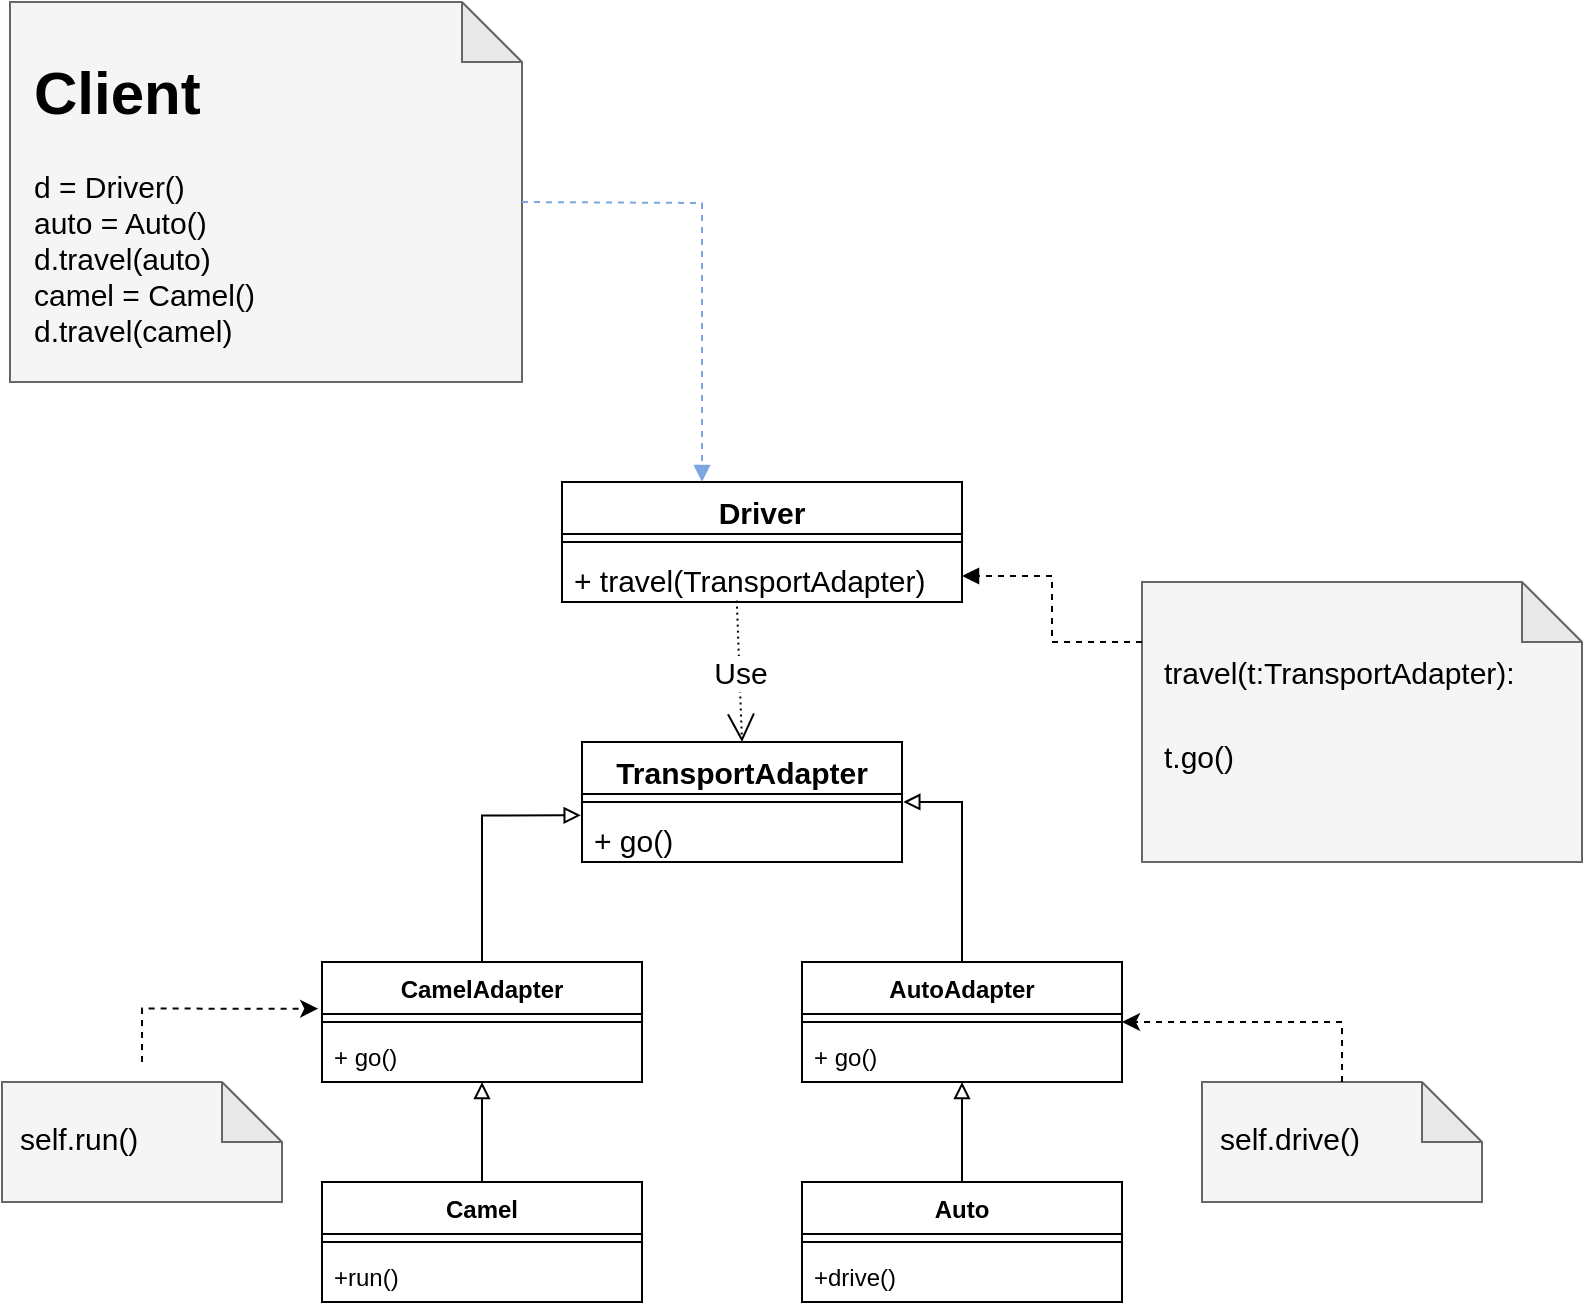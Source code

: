 <mxfile version="21.1.2" type="device">
  <diagram name="Page-1" id="iRtx6iVOKkTvdw6Xl1tW">
    <mxGraphModel dx="1206" dy="1917" grid="1" gridSize="10" guides="1" tooltips="1" connect="1" arrows="1" fold="1" page="1" pageScale="1" pageWidth="850" pageHeight="1100" math="0" shadow="0">
      <root>
        <mxCell id="0" />
        <mxCell id="1" parent="0" />
        <mxCell id="mapsuULHoiAgoTRXSvPn-34" style="edgeStyle=orthogonalEdgeStyle;rounded=0;orthogonalLoop=1;jettySize=auto;html=1;entryX=0.5;entryY=1;entryDx=0;entryDy=0;entryPerimeter=0;fontSize=15;endArrow=block;endFill=0;" parent="1" source="mapsuULHoiAgoTRXSvPn-1" target="mapsuULHoiAgoTRXSvPn-11" edge="1">
          <mxGeometry relative="1" as="geometry" />
        </mxCell>
        <mxCell id="mapsuULHoiAgoTRXSvPn-1" value="Camel" style="swimlane;fontStyle=1;align=center;verticalAlign=top;childLayout=stackLayout;horizontal=1;startSize=26;horizontalStack=0;resizeParent=1;resizeParentMax=0;resizeLast=0;collapsible=1;marginBottom=0;" parent="1" vertex="1">
          <mxGeometry x="170" y="310" width="160" height="60" as="geometry" />
        </mxCell>
        <mxCell id="mapsuULHoiAgoTRXSvPn-3" value="" style="line;strokeWidth=1;fillColor=none;align=left;verticalAlign=middle;spacingTop=-1;spacingLeft=3;spacingRight=3;rotatable=0;labelPosition=right;points=[];portConstraint=eastwest;strokeColor=inherit;" parent="mapsuULHoiAgoTRXSvPn-1" vertex="1">
          <mxGeometry y="26" width="160" height="8" as="geometry" />
        </mxCell>
        <mxCell id="mapsuULHoiAgoTRXSvPn-4" value="+run()" style="text;strokeColor=none;fillColor=none;align=left;verticalAlign=top;spacingLeft=4;spacingRight=4;overflow=hidden;rotatable=0;points=[[0,0.5],[1,0.5]];portConstraint=eastwest;" parent="mapsuULHoiAgoTRXSvPn-1" vertex="1">
          <mxGeometry y="34" width="160" height="26" as="geometry" />
        </mxCell>
        <mxCell id="mapsuULHoiAgoTRXSvPn-35" style="edgeStyle=orthogonalEdgeStyle;rounded=0;orthogonalLoop=1;jettySize=auto;html=1;entryX=0.5;entryY=1;entryDx=0;entryDy=0;entryPerimeter=0;fontSize=15;endArrow=block;endFill=0;" parent="1" source="mapsuULHoiAgoTRXSvPn-5" target="mapsuULHoiAgoTRXSvPn-15" edge="1">
          <mxGeometry relative="1" as="geometry" />
        </mxCell>
        <mxCell id="mapsuULHoiAgoTRXSvPn-5" value="Auto" style="swimlane;fontStyle=1;align=center;verticalAlign=top;childLayout=stackLayout;horizontal=1;startSize=26;horizontalStack=0;resizeParent=1;resizeParentMax=0;resizeLast=0;collapsible=1;marginBottom=0;" parent="1" vertex="1">
          <mxGeometry x="410" y="310" width="160" height="60" as="geometry" />
        </mxCell>
        <mxCell id="mapsuULHoiAgoTRXSvPn-6" value="" style="line;strokeWidth=1;fillColor=none;align=left;verticalAlign=middle;spacingTop=-1;spacingLeft=3;spacingRight=3;rotatable=0;labelPosition=right;points=[];portConstraint=eastwest;strokeColor=inherit;" parent="mapsuULHoiAgoTRXSvPn-5" vertex="1">
          <mxGeometry y="26" width="160" height="8" as="geometry" />
        </mxCell>
        <mxCell id="mapsuULHoiAgoTRXSvPn-7" value="+drive()" style="text;strokeColor=none;fillColor=none;align=left;verticalAlign=top;spacingLeft=4;spacingRight=4;overflow=hidden;rotatable=0;points=[[0,0.5],[1,0.5]];portConstraint=eastwest;" parent="mapsuULHoiAgoTRXSvPn-5" vertex="1">
          <mxGeometry y="34" width="160" height="26" as="geometry" />
        </mxCell>
        <mxCell id="mapsuULHoiAgoTRXSvPn-31" style="edgeStyle=orthogonalEdgeStyle;rounded=0;orthogonalLoop=1;jettySize=auto;html=1;entryX=-0.004;entryY=0.103;entryDx=0;entryDy=0;entryPerimeter=0;fontSize=15;endArrow=block;endFill=0;" parent="1" source="mapsuULHoiAgoTRXSvPn-8" target="mapsuULHoiAgoTRXSvPn-30" edge="1">
          <mxGeometry relative="1" as="geometry" />
        </mxCell>
        <mxCell id="mapsuULHoiAgoTRXSvPn-8" value="CamelAdapter" style="swimlane;fontStyle=1;align=center;verticalAlign=top;childLayout=stackLayout;horizontal=1;startSize=26;horizontalStack=0;resizeParent=1;resizeParentMax=0;resizeLast=0;collapsible=1;marginBottom=0;" parent="1" vertex="1">
          <mxGeometry x="170" y="200" width="160" height="60" as="geometry" />
        </mxCell>
        <mxCell id="mapsuULHoiAgoTRXSvPn-10" value="" style="line;strokeWidth=1;fillColor=none;align=left;verticalAlign=middle;spacingTop=-1;spacingLeft=3;spacingRight=3;rotatable=0;labelPosition=right;points=[];portConstraint=eastwest;strokeColor=inherit;" parent="mapsuULHoiAgoTRXSvPn-8" vertex="1">
          <mxGeometry y="26" width="160" height="8" as="geometry" />
        </mxCell>
        <mxCell id="mapsuULHoiAgoTRXSvPn-11" value="+ go()" style="text;strokeColor=none;fillColor=none;align=left;verticalAlign=top;spacingLeft=4;spacingRight=4;overflow=hidden;rotatable=0;points=[[0,0.5],[1,0.5]];portConstraint=eastwest;" parent="mapsuULHoiAgoTRXSvPn-8" vertex="1">
          <mxGeometry y="34" width="160" height="26" as="geometry" />
        </mxCell>
        <mxCell id="mapsuULHoiAgoTRXSvPn-32" style="edgeStyle=orthogonalEdgeStyle;rounded=0;orthogonalLoop=1;jettySize=auto;html=1;entryX=1.004;entryY=-0.154;entryDx=0;entryDy=0;entryPerimeter=0;fontSize=15;endArrow=block;endFill=0;" parent="1" source="mapsuULHoiAgoTRXSvPn-13" target="mapsuULHoiAgoTRXSvPn-30" edge="1">
          <mxGeometry relative="1" as="geometry" />
        </mxCell>
        <mxCell id="mapsuULHoiAgoTRXSvPn-13" value="AutoAdapter" style="swimlane;fontStyle=1;align=center;verticalAlign=top;childLayout=stackLayout;horizontal=1;startSize=26;horizontalStack=0;resizeParent=1;resizeParentMax=0;resizeLast=0;collapsible=1;marginBottom=0;" parent="1" vertex="1">
          <mxGeometry x="410" y="200" width="160" height="60" as="geometry" />
        </mxCell>
        <mxCell id="mapsuULHoiAgoTRXSvPn-14" value="" style="line;strokeWidth=1;fillColor=none;align=left;verticalAlign=middle;spacingTop=-1;spacingLeft=3;spacingRight=3;rotatable=0;labelPosition=right;points=[];portConstraint=eastwest;strokeColor=inherit;" parent="mapsuULHoiAgoTRXSvPn-13" vertex="1">
          <mxGeometry y="26" width="160" height="8" as="geometry" />
        </mxCell>
        <mxCell id="mapsuULHoiAgoTRXSvPn-15" value="+ go()" style="text;strokeColor=none;fillColor=none;align=left;verticalAlign=top;spacingLeft=4;spacingRight=4;overflow=hidden;rotatable=0;points=[[0,0.5],[1,0.5]];portConstraint=eastwest;" parent="mapsuULHoiAgoTRXSvPn-13" vertex="1">
          <mxGeometry y="34" width="160" height="26" as="geometry" />
        </mxCell>
        <mxCell id="mapsuULHoiAgoTRXSvPn-16" value="" style="group;" parent="1" vertex="1" connectable="0">
          <mxGeometry x="10" y="260" width="140" height="60" as="geometry" />
        </mxCell>
        <mxCell id="mapsuULHoiAgoTRXSvPn-17" value="" style="shape=note;whiteSpace=wrap;html=1;backgroundOutline=1;darkOpacity=0.05;fillColor=#f5f5f5;fontColor=#333333;strokeColor=#666666;" parent="mapsuULHoiAgoTRXSvPn-16" vertex="1">
          <mxGeometry width="140" height="60" as="geometry" />
        </mxCell>
        <mxCell id="mapsuULHoiAgoTRXSvPn-18" value="&lt;h1&gt;&lt;span style=&quot;font-weight: normal;&quot;&gt;&lt;font style=&quot;font-size: 15px;&quot;&gt;self.run()&lt;/font&gt;&lt;/span&gt;&lt;/h1&gt;" style="text;html=1;strokeColor=none;fillColor=none;spacing=5;spacingTop=-20;whiteSpace=wrap;overflow=hidden;rounded=0;" parent="mapsuULHoiAgoTRXSvPn-16" vertex="1">
          <mxGeometry x="3.769" y="5.739" width="123.846" height="52.174" as="geometry" />
        </mxCell>
        <mxCell id="mapsuULHoiAgoTRXSvPn-21" style="edgeStyle=orthogonalEdgeStyle;rounded=0;orthogonalLoop=1;jettySize=auto;html=1;entryX=-0.012;entryY=0.389;entryDx=0;entryDy=0;entryPerimeter=0;fontSize=15;dashed=1;" parent="1" target="mapsuULHoiAgoTRXSvPn-8" edge="1">
          <mxGeometry relative="1" as="geometry">
            <mxPoint x="80" y="250" as="sourcePoint" />
            <Array as="points">
              <mxPoint x="80" y="223" />
            </Array>
          </mxGeometry>
        </mxCell>
        <mxCell id="mapsuULHoiAgoTRXSvPn-23" value="" style="group" parent="1" vertex="1" connectable="0">
          <mxGeometry x="610" y="260" width="140" height="60" as="geometry" />
        </mxCell>
        <mxCell id="mapsuULHoiAgoTRXSvPn-24" value="" style="shape=note;whiteSpace=wrap;html=1;backgroundOutline=1;darkOpacity=0.05;fillColor=#f5f5f5;fontColor=#333333;strokeColor=#666666;" parent="mapsuULHoiAgoTRXSvPn-23" vertex="1">
          <mxGeometry width="140" height="60" as="geometry" />
        </mxCell>
        <mxCell id="mapsuULHoiAgoTRXSvPn-25" value="&lt;h1&gt;&lt;span style=&quot;font-weight: normal;&quot;&gt;&lt;font style=&quot;font-size: 15px;&quot;&gt;self.drive()&lt;/font&gt;&lt;/span&gt;&lt;/h1&gt;" style="text;html=1;strokeColor=none;fillColor=none;spacing=5;spacingTop=-20;whiteSpace=wrap;overflow=hidden;rounded=0;" parent="mapsuULHoiAgoTRXSvPn-23" vertex="1">
          <mxGeometry x="3.769" y="5.739" width="123.846" height="52.174" as="geometry" />
        </mxCell>
        <mxCell id="mapsuULHoiAgoTRXSvPn-26" style="edgeStyle=orthogonalEdgeStyle;rounded=0;orthogonalLoop=1;jettySize=auto;html=1;entryX=1;entryY=0.5;entryDx=0;entryDy=0;dashed=1;fontSize=15;exitX=0.5;exitY=0;exitDx=0;exitDy=0;exitPerimeter=0;" parent="1" source="mapsuULHoiAgoTRXSvPn-24" target="mapsuULHoiAgoTRXSvPn-13" edge="1">
          <mxGeometry relative="1" as="geometry" />
        </mxCell>
        <mxCell id="mapsuULHoiAgoTRXSvPn-27" value="TransportAdapter&#xa;" style="swimlane;fontStyle=1;align=center;verticalAlign=top;childLayout=stackLayout;horizontal=1;startSize=26;horizontalStack=0;resizeParent=1;resizeParentMax=0;resizeLast=0;collapsible=1;marginBottom=0;fontSize=15;" parent="1" vertex="1">
          <mxGeometry x="300" y="90" width="160" height="60" as="geometry" />
        </mxCell>
        <mxCell id="mapsuULHoiAgoTRXSvPn-29" value="" style="line;strokeWidth=1;fillColor=none;align=left;verticalAlign=middle;spacingTop=-1;spacingLeft=3;spacingRight=3;rotatable=0;labelPosition=right;points=[];portConstraint=eastwest;strokeColor=inherit;fontSize=15;" parent="mapsuULHoiAgoTRXSvPn-27" vertex="1">
          <mxGeometry y="26" width="160" height="8" as="geometry" />
        </mxCell>
        <mxCell id="mapsuULHoiAgoTRXSvPn-30" value="+ go()" style="text;strokeColor=none;fillColor=none;align=left;verticalAlign=top;spacingLeft=4;spacingRight=4;overflow=hidden;rotatable=0;points=[[0,0.5],[1,0.5]];portConstraint=eastwest;fontSize=15;" parent="mapsuULHoiAgoTRXSvPn-27" vertex="1">
          <mxGeometry y="34" width="160" height="26" as="geometry" />
        </mxCell>
        <mxCell id="mapsuULHoiAgoTRXSvPn-36" value="" style="group;fontSize=15;" parent="1" vertex="1" connectable="0">
          <mxGeometry x="580" y="10" width="220" height="140" as="geometry" />
        </mxCell>
        <mxCell id="mapsuULHoiAgoTRXSvPn-37" value="" style="shape=note;whiteSpace=wrap;html=1;backgroundOutline=1;darkOpacity=0.05;fontSize=15;fillColor=#f5f5f5;fontColor=#333333;strokeColor=#666666;" parent="mapsuULHoiAgoTRXSvPn-36" vertex="1">
          <mxGeometry width="220" height="140" as="geometry" />
        </mxCell>
        <mxCell id="mapsuULHoiAgoTRXSvPn-38" value="&lt;h1 style=&quot;&quot;&gt;&lt;span style=&quot;font-size: 15px; font-weight: 400;&quot;&gt;travel(t:TransportAdapter):&lt;/span&gt;&lt;/h1&gt;&lt;div&gt;&lt;span style=&quot;font-size: 15px; font-weight: 400;&quot;&gt;t.go()&lt;/span&gt;&lt;/div&gt;&lt;div&gt;&lt;span style=&quot;font-size: 15px; font-weight: 400;&quot;&gt;&lt;br&gt;&lt;/span&gt;&lt;/div&gt;" style="text;html=1;spacing=5;spacingTop=-20;whiteSpace=wrap;overflow=hidden;rounded=0;fontSize=15;" parent="mapsuULHoiAgoTRXSvPn-36" vertex="1">
          <mxGeometry x="5.923" y="13.391" width="194.615" height="121.739" as="geometry" />
        </mxCell>
        <mxCell id="mapsuULHoiAgoTRXSvPn-39" value="Driver" style="swimlane;fontStyle=1;align=center;verticalAlign=top;childLayout=stackLayout;horizontal=1;startSize=26;horizontalStack=0;resizeParent=1;resizeParentMax=0;resizeLast=0;collapsible=1;marginBottom=0;fontSize=15;" parent="1" vertex="1">
          <mxGeometry x="290" y="-40" width="200" height="60" as="geometry" />
        </mxCell>
        <mxCell id="mapsuULHoiAgoTRXSvPn-41" value="" style="line;strokeWidth=1;fillColor=none;align=left;verticalAlign=middle;spacingTop=-1;spacingLeft=3;spacingRight=3;rotatable=0;labelPosition=right;points=[];portConstraint=eastwest;strokeColor=inherit;fontSize=15;" parent="mapsuULHoiAgoTRXSvPn-39" vertex="1">
          <mxGeometry y="26" width="200" height="8" as="geometry" />
        </mxCell>
        <mxCell id="mapsuULHoiAgoTRXSvPn-42" value="+ travel(TransportAdapter)&#xa;" style="text;strokeColor=none;fillColor=none;align=left;verticalAlign=top;spacingLeft=4;spacingRight=4;overflow=hidden;rotatable=0;points=[[0,0.5],[1,0.5]];portConstraint=eastwest;fontSize=15;" parent="mapsuULHoiAgoTRXSvPn-39" vertex="1">
          <mxGeometry y="34" width="200" height="26" as="geometry" />
        </mxCell>
        <mxCell id="mapsuULHoiAgoTRXSvPn-44" value="Use" style="endArrow=open;endSize=12;dashed=1;html=1;rounded=0;dashPattern=1 2;fontSize=15;exitX=0.437;exitY=0.974;exitDx=0;exitDy=0;exitPerimeter=0;" parent="1" source="mapsuULHoiAgoTRXSvPn-42" edge="1">
          <mxGeometry width="160" relative="1" as="geometry">
            <mxPoint x="340" y="220" as="sourcePoint" />
            <mxPoint x="380" y="90" as="targetPoint" />
          </mxGeometry>
        </mxCell>
        <mxCell id="mapsuULHoiAgoTRXSvPn-47" style="edgeStyle=orthogonalEdgeStyle;rounded=0;orthogonalLoop=1;jettySize=auto;html=1;entryX=1;entryY=0.5;entryDx=0;entryDy=0;fontSize=15;endArrow=block;endFill=1;dashed=1;strokeWidth=1;exitX=0;exitY=0.214;exitDx=0;exitDy=0;exitPerimeter=0;" parent="1" source="mapsuULHoiAgoTRXSvPn-37" target="mapsuULHoiAgoTRXSvPn-42" edge="1">
          <mxGeometry relative="1" as="geometry" />
        </mxCell>
        <mxCell id="mapsuULHoiAgoTRXSvPn-48" value="" style="group;fontSize=15;" parent="1" vertex="1" connectable="0">
          <mxGeometry x="14" y="-280" width="256" height="190" as="geometry" />
        </mxCell>
        <mxCell id="mapsuULHoiAgoTRXSvPn-49" value="" style="shape=note;whiteSpace=wrap;html=1;backgroundOutline=1;darkOpacity=0.05;fontSize=15;fillColor=#f5f5f5;fontColor=#333333;strokeColor=#666666;" parent="mapsuULHoiAgoTRXSvPn-48" vertex="1">
          <mxGeometry width="256" height="190" as="geometry" />
        </mxCell>
        <mxCell id="mapsuULHoiAgoTRXSvPn-50" value="&lt;h1&gt;Client&lt;/h1&gt;&lt;p&gt;d = Driver()&lt;br&gt;&lt;span style=&quot;background-color: initial;&quot;&gt;auto = Auto()&lt;br&gt;&lt;/span&gt;&lt;span style=&quot;background-color: initial;&quot;&gt;d.travel(auto)&lt;br&gt;&lt;/span&gt;&lt;span style=&quot;background-color: initial;&quot;&gt;camel = Camel()&lt;br&gt;d.travel(camel)&lt;/span&gt;&lt;/p&gt;&lt;p&gt;&lt;br&gt;&lt;/p&gt;" style="text;html=1;strokeColor=none;fillColor=none;spacing=5;spacingTop=-20;whiteSpace=wrap;overflow=hidden;rounded=0;fontSize=15;" parent="mapsuULHoiAgoTRXSvPn-48" vertex="1">
          <mxGeometry x="6.892" y="18.174" width="226.462" height="165.217" as="geometry" />
        </mxCell>
        <mxCell id="mapsuULHoiAgoTRXSvPn-53" style="edgeStyle=orthogonalEdgeStyle;rounded=0;orthogonalLoop=1;jettySize=auto;html=1;entryX=0.35;entryY=0;entryDx=0;entryDy=0;entryPerimeter=0;dashed=1;strokeWidth=1;fontSize=15;endArrow=block;endFill=1;strokeColor=#7EA6E0;" parent="1" target="mapsuULHoiAgoTRXSvPn-39" edge="1">
          <mxGeometry relative="1" as="geometry">
            <mxPoint x="270" y="-180" as="sourcePoint" />
          </mxGeometry>
        </mxCell>
      </root>
    </mxGraphModel>
  </diagram>
</mxfile>
